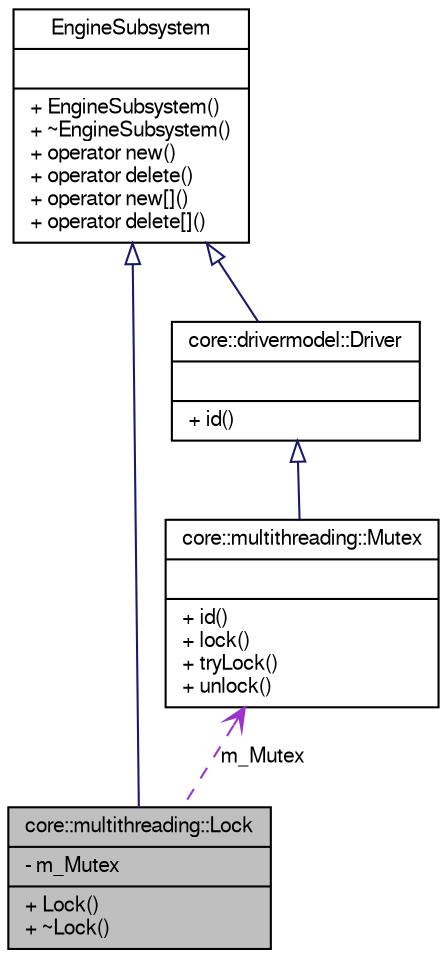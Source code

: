digraph G
{
  edge [fontname="FreeSans",fontsize="10",labelfontname="FreeSans",labelfontsize="10"];
  node [fontname="FreeSans",fontsize="10",shape=record];
  Node1 [label="{core::multithreading::Lock\n|- m_Mutex\l|+ Lock()\l+ ~Lock()\l}",height=0.2,width=0.4,color="black", fillcolor="grey75", style="filled" fontcolor="black"];
  Node2 -> Node1 [dir=back,color="midnightblue",fontsize="10",style="solid",arrowtail="empty",fontname="FreeSans"];
  Node2 [label="{EngineSubsystem\n||+ EngineSubsystem()\l+ ~EngineSubsystem()\l+ operator new()\l+ operator delete()\l+ operator new[]()\l+ operator delete[]()\l}",height=0.2,width=0.4,color="black", fillcolor="white", style="filled",URL="$classEngineSubsystem.html",tooltip="This class corrects memory management routines for any engine class except EngineCore..."];
  Node3 -> Node1 [dir=back,color="darkorchid3",fontsize="10",style="dashed",label="m_Mutex",arrowtail="open",fontname="FreeSans"];
  Node3 [label="{core::multithreading::Mutex\n||+ id()\l+ lock()\l+ tryLock()\l+ unlock()\l}",height=0.2,width=0.4,color="black", fillcolor="white", style="filled",URL="$classcore_1_1multithreading_1_1Mutex.html",tooltip="This is implementation independent abstraction of mutex concept."];
  Node4 -> Node3 [dir=back,color="midnightblue",fontsize="10",style="solid",arrowtail="empty",fontname="FreeSans"];
  Node4 [label="{core::drivermodel::Driver\n||+ id()\l}",height=0.2,width=0.4,color="black", fillcolor="white", style="filled",URL="$classcore_1_1drivermodel_1_1Driver.html",tooltip="This class is a base class for all engine drivers."];
  Node2 -> Node4 [dir=back,color="midnightblue",fontsize="10",style="solid",arrowtail="empty",fontname="FreeSans"];
}
